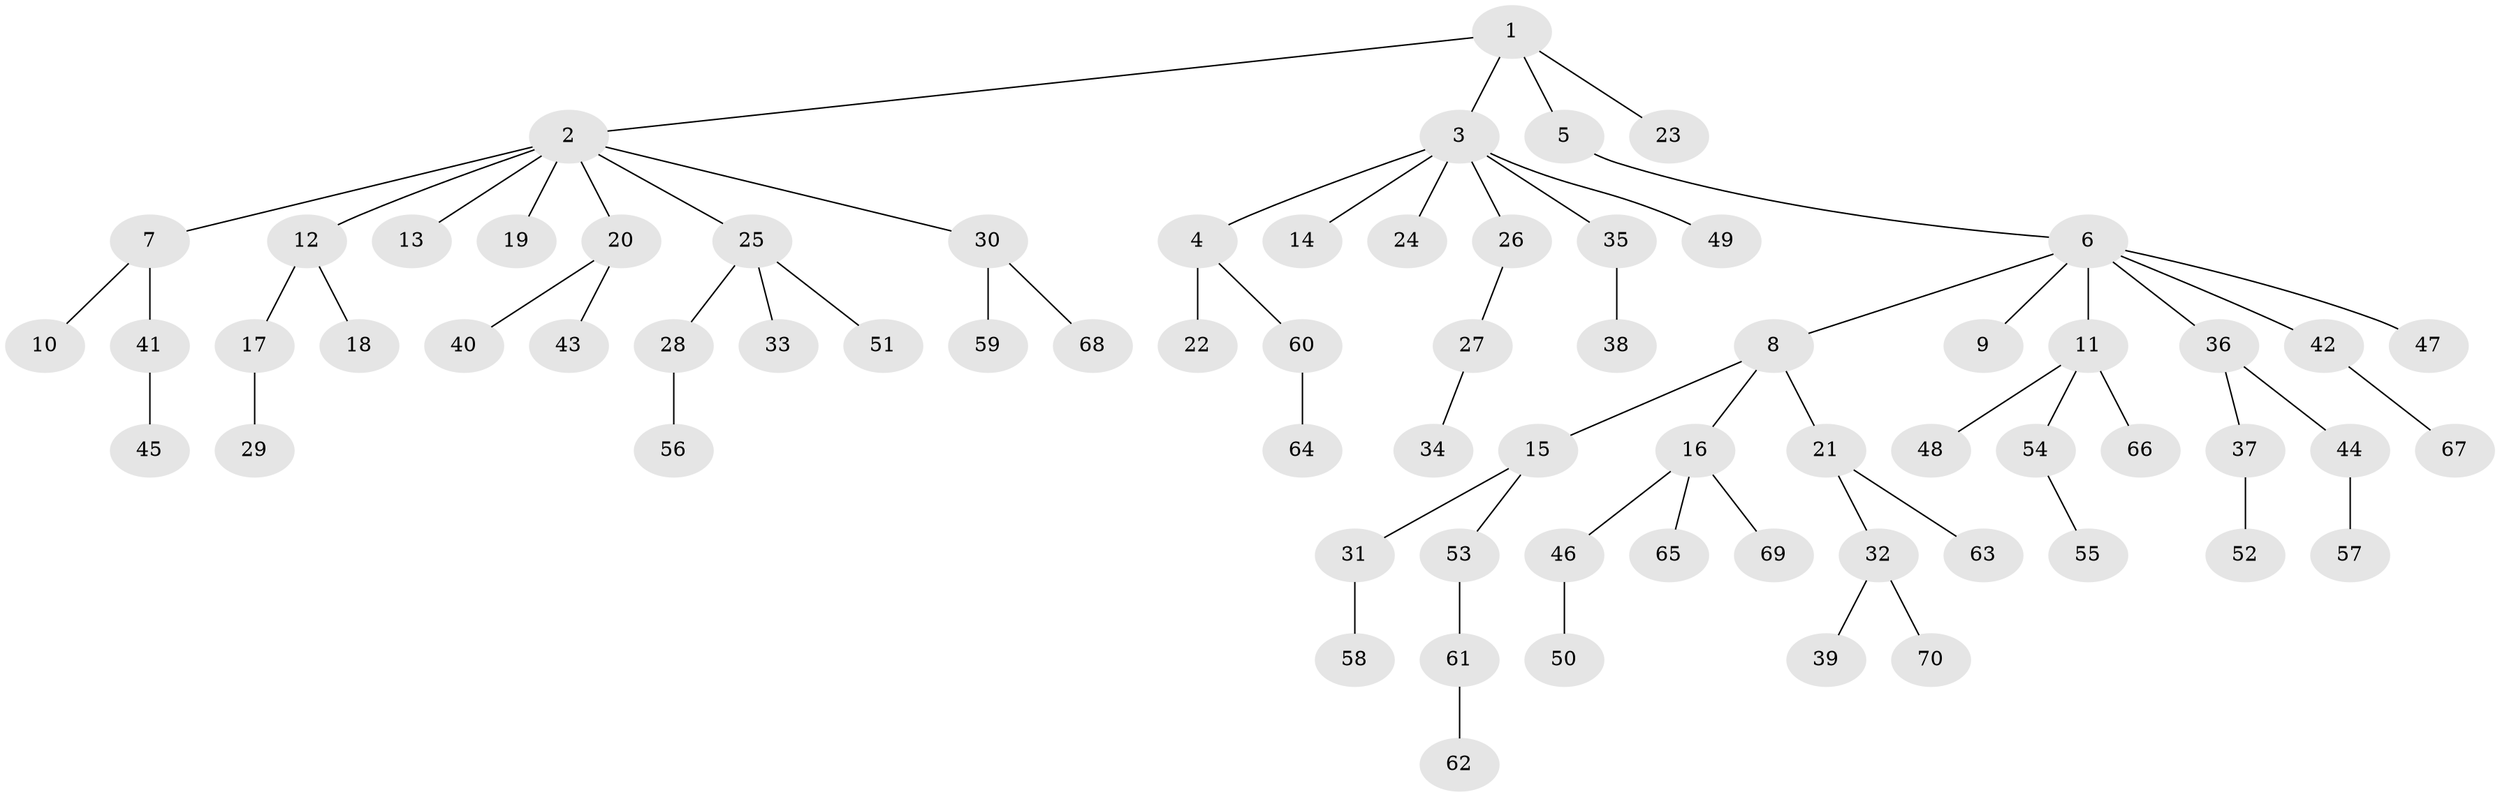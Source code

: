 // original degree distribution, {4: 0.09090909090909091, 9: 0.010101010101010102, 8: 0.020202020202020204, 3: 0.10101010101010101, 5: 0.010101010101010102, 2: 0.24242424242424243, 1: 0.5252525252525253}
// Generated by graph-tools (version 1.1) at 2025/51/03/04/25 22:51:33]
// undirected, 70 vertices, 69 edges
graph export_dot {
  node [color=gray90,style=filled];
  1;
  2;
  3;
  4;
  5;
  6;
  7;
  8;
  9;
  10;
  11;
  12;
  13;
  14;
  15;
  16;
  17;
  18;
  19;
  20;
  21;
  22;
  23;
  24;
  25;
  26;
  27;
  28;
  29;
  30;
  31;
  32;
  33;
  34;
  35;
  36;
  37;
  38;
  39;
  40;
  41;
  42;
  43;
  44;
  45;
  46;
  47;
  48;
  49;
  50;
  51;
  52;
  53;
  54;
  55;
  56;
  57;
  58;
  59;
  60;
  61;
  62;
  63;
  64;
  65;
  66;
  67;
  68;
  69;
  70;
  1 -- 2 [weight=1.0];
  1 -- 3 [weight=1.0];
  1 -- 5 [weight=1.0];
  1 -- 23 [weight=1.0];
  2 -- 7 [weight=1.0];
  2 -- 12 [weight=1.0];
  2 -- 13 [weight=1.0];
  2 -- 19 [weight=1.0];
  2 -- 20 [weight=1.0];
  2 -- 25 [weight=1.0];
  2 -- 30 [weight=1.0];
  3 -- 4 [weight=1.0];
  3 -- 14 [weight=1.0];
  3 -- 24 [weight=1.0];
  3 -- 26 [weight=1.0];
  3 -- 35 [weight=1.0];
  3 -- 49 [weight=1.0];
  4 -- 22 [weight=1.0];
  4 -- 60 [weight=1.0];
  5 -- 6 [weight=1.0];
  6 -- 8 [weight=1.0];
  6 -- 9 [weight=1.0];
  6 -- 11 [weight=1.0];
  6 -- 36 [weight=1.0];
  6 -- 42 [weight=1.0];
  6 -- 47 [weight=1.0];
  7 -- 10 [weight=1.0];
  7 -- 41 [weight=1.0];
  8 -- 15 [weight=1.0];
  8 -- 16 [weight=1.0];
  8 -- 21 [weight=1.0];
  11 -- 48 [weight=1.0];
  11 -- 54 [weight=1.0];
  11 -- 66 [weight=1.0];
  12 -- 17 [weight=1.0];
  12 -- 18 [weight=1.0];
  15 -- 31 [weight=1.0];
  15 -- 53 [weight=1.0];
  16 -- 46 [weight=1.0];
  16 -- 65 [weight=1.0];
  16 -- 69 [weight=1.0];
  17 -- 29 [weight=1.0];
  20 -- 40 [weight=1.0];
  20 -- 43 [weight=1.0];
  21 -- 32 [weight=1.0];
  21 -- 63 [weight=1.0];
  25 -- 28 [weight=1.0];
  25 -- 33 [weight=1.0];
  25 -- 51 [weight=1.0];
  26 -- 27 [weight=1.0];
  27 -- 34 [weight=1.0];
  28 -- 56 [weight=1.0];
  30 -- 59 [weight=1.0];
  30 -- 68 [weight=1.0];
  31 -- 58 [weight=1.0];
  32 -- 39 [weight=1.0];
  32 -- 70 [weight=1.0];
  35 -- 38 [weight=1.0];
  36 -- 37 [weight=1.0];
  36 -- 44 [weight=1.0];
  37 -- 52 [weight=1.0];
  41 -- 45 [weight=1.0];
  42 -- 67 [weight=1.0];
  44 -- 57 [weight=1.0];
  46 -- 50 [weight=1.0];
  53 -- 61 [weight=1.0];
  54 -- 55 [weight=1.0];
  60 -- 64 [weight=1.0];
  61 -- 62 [weight=1.0];
}
